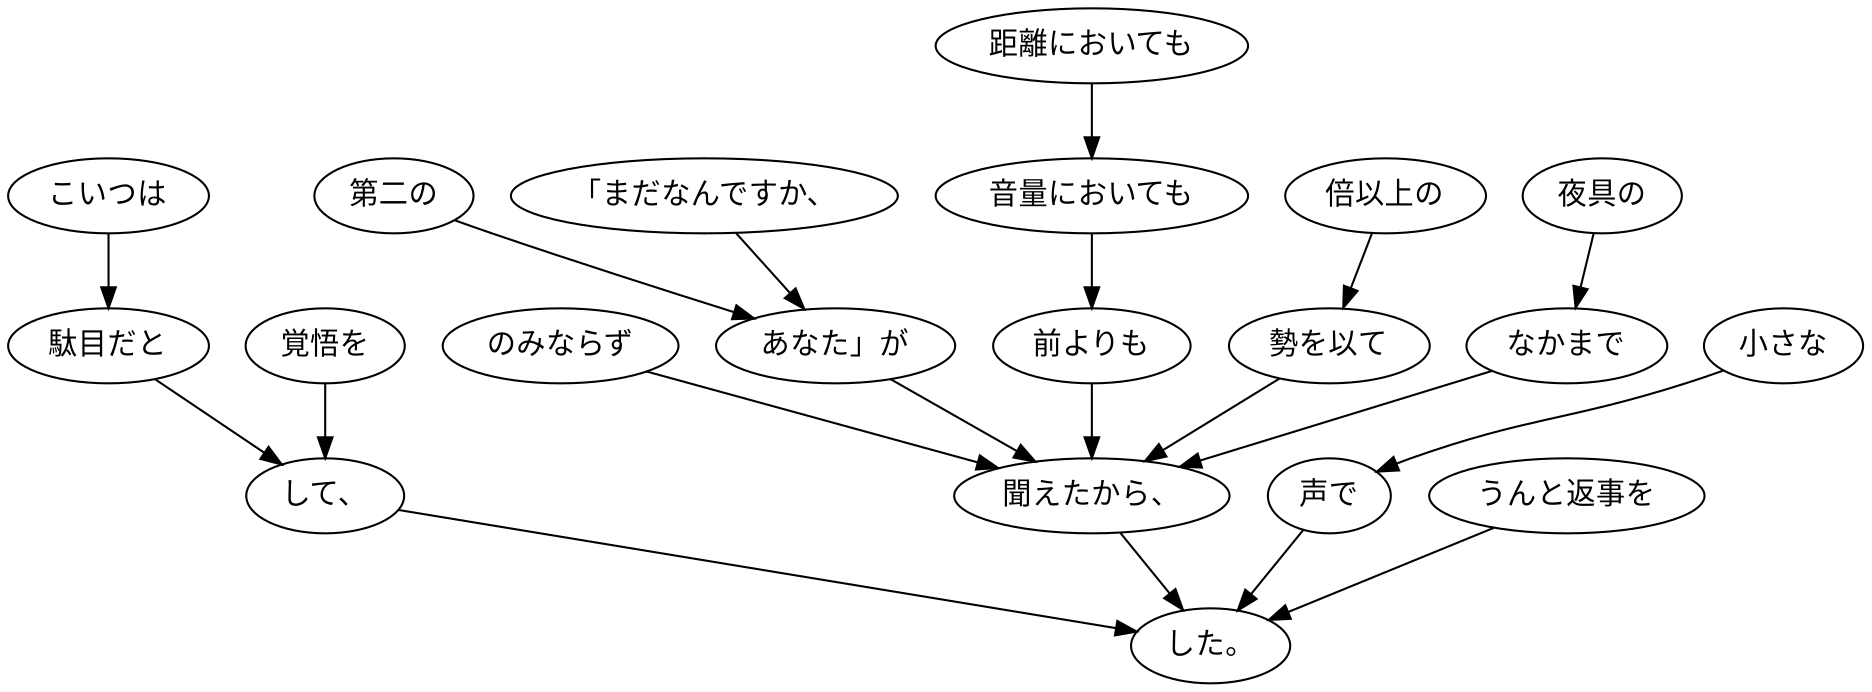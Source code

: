 digraph graph6493 {
	node0 [label="のみならず"];
	node1 [label="第二の"];
	node2 [label="「まだなんですか、"];
	node3 [label="あなた」が"];
	node4 [label="距離においても"];
	node5 [label="音量においても"];
	node6 [label="前よりも"];
	node7 [label="倍以上の"];
	node8 [label="勢を以て"];
	node9 [label="夜具の"];
	node10 [label="なかまで"];
	node11 [label="聞えたから、"];
	node12 [label="こいつは"];
	node13 [label="駄目だと"];
	node14 [label="覚悟を"];
	node15 [label="して、"];
	node16 [label="小さな"];
	node17 [label="声で"];
	node18 [label="うんと返事を"];
	node19 [label="した。"];
	node0 -> node11;
	node1 -> node3;
	node2 -> node3;
	node3 -> node11;
	node4 -> node5;
	node5 -> node6;
	node6 -> node11;
	node7 -> node8;
	node8 -> node11;
	node9 -> node10;
	node10 -> node11;
	node11 -> node19;
	node12 -> node13;
	node13 -> node15;
	node14 -> node15;
	node15 -> node19;
	node16 -> node17;
	node17 -> node19;
	node18 -> node19;
}
